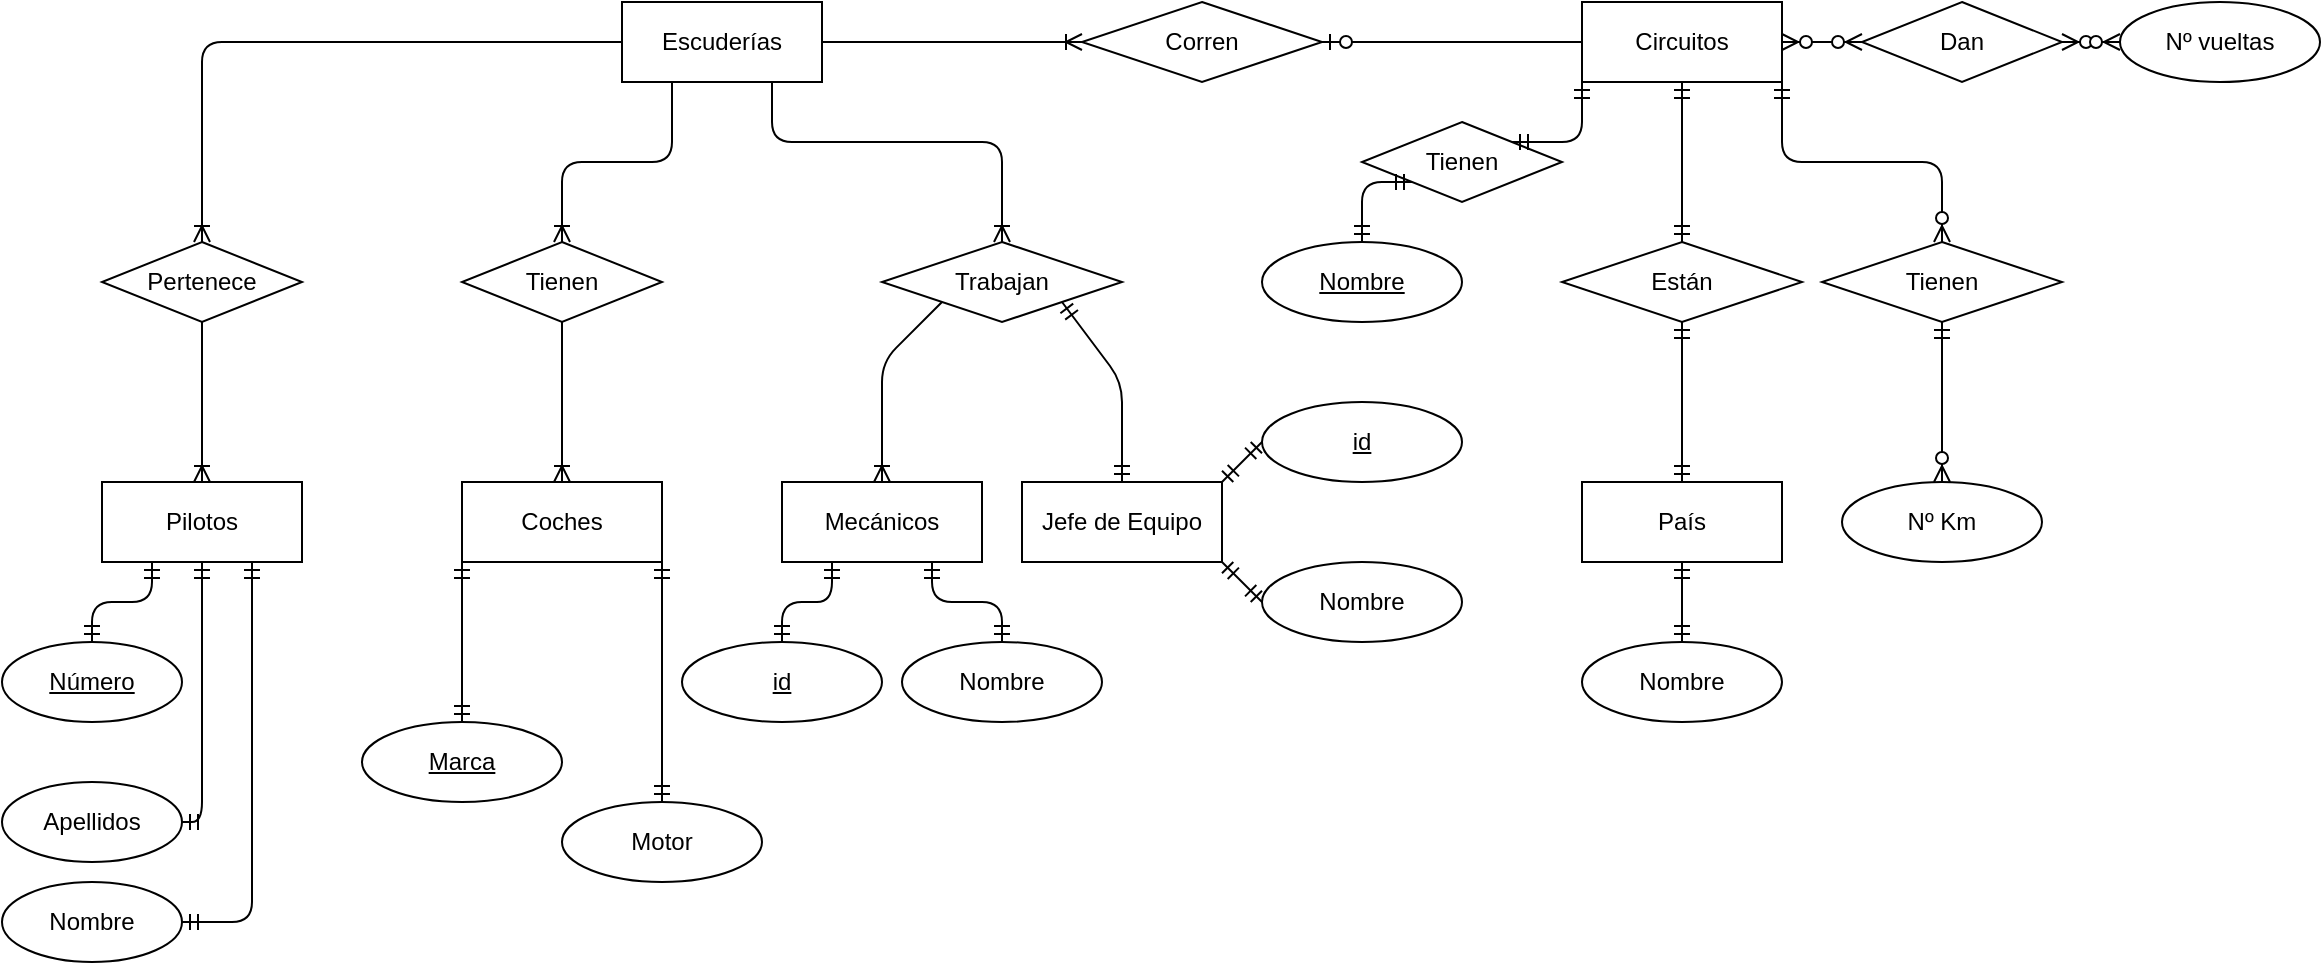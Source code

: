<mxfile version="13.6.4" type="github">
  <diagram id="R2lEEEUBdFMjLlhIrx00" name="Page-1">
    <mxGraphModel dx="1038" dy="585" grid="1" gridSize="10" guides="1" tooltips="1" connect="1" arrows="1" fold="1" page="1" pageScale="1" pageWidth="1169" pageHeight="827" math="0" shadow="0" extFonts="Permanent Marker^https://fonts.googleapis.com/css?family=Permanent+Marker">
      <root>
        <mxCell id="0" />
        <mxCell id="1" parent="0" />
        <mxCell id="U4um-OTRi30KTPcdBsrc-1" value="Escuderías" style="whiteSpace=wrap;html=1;align=center;" vertex="1" parent="1">
          <mxGeometry x="320" y="80" width="100" height="40" as="geometry" />
        </mxCell>
        <mxCell id="U4um-OTRi30KTPcdBsrc-2" value="Pilotos" style="whiteSpace=wrap;html=1;align=center;" vertex="1" parent="1">
          <mxGeometry x="60" y="320" width="100" height="40" as="geometry" />
        </mxCell>
        <mxCell id="U4um-OTRi30KTPcdBsrc-6" value="Pertenece" style="shape=rhombus;perimeter=rhombusPerimeter;whiteSpace=wrap;html=1;align=center;" vertex="1" parent="1">
          <mxGeometry x="60" y="200" width="100" height="40" as="geometry" />
        </mxCell>
        <mxCell id="U4um-OTRi30KTPcdBsrc-7" value="" style="fontSize=12;html=1;endArrow=ERoneToMany;exitX=0;exitY=0.5;exitDx=0;exitDy=0;entryX=0.5;entryY=0;entryDx=0;entryDy=0;" edge="1" parent="1" source="U4um-OTRi30KTPcdBsrc-1" target="U4um-OTRi30KTPcdBsrc-6">
          <mxGeometry width="100" height="100" relative="1" as="geometry">
            <mxPoint x="290" y="160" as="sourcePoint" />
            <mxPoint x="290" y="320" as="targetPoint" />
            <Array as="points">
              <mxPoint x="110" y="100" />
            </Array>
          </mxGeometry>
        </mxCell>
        <mxCell id="U4um-OTRi30KTPcdBsrc-10" value="" style="fontSize=12;html=1;endArrow=ERoneToMany;exitX=0.5;exitY=1;exitDx=0;exitDy=0;entryX=0.5;entryY=0;entryDx=0;entryDy=0;" edge="1" parent="1" source="U4um-OTRi30KTPcdBsrc-6" target="U4um-OTRi30KTPcdBsrc-2">
          <mxGeometry width="100" height="100" relative="1" as="geometry">
            <mxPoint x="370" y="350" as="sourcePoint" />
            <mxPoint x="470" y="250" as="targetPoint" />
          </mxGeometry>
        </mxCell>
        <mxCell id="U4um-OTRi30KTPcdBsrc-11" value="Tienen" style="shape=rhombus;perimeter=rhombusPerimeter;whiteSpace=wrap;html=1;align=center;" vertex="1" parent="1">
          <mxGeometry x="240" y="200" width="100" height="40" as="geometry" />
        </mxCell>
        <mxCell id="U4um-OTRi30KTPcdBsrc-12" value="Coches" style="whiteSpace=wrap;html=1;align=center;" vertex="1" parent="1">
          <mxGeometry x="240" y="320" width="100" height="40" as="geometry" />
        </mxCell>
        <mxCell id="U4um-OTRi30KTPcdBsrc-13" value="Trabajan" style="shape=rhombus;perimeter=rhombusPerimeter;whiteSpace=wrap;html=1;align=center;" vertex="1" parent="1">
          <mxGeometry x="450" y="200" width="120" height="40" as="geometry" />
        </mxCell>
        <mxCell id="U4um-OTRi30KTPcdBsrc-14" value="Mecánicos" style="whiteSpace=wrap;html=1;align=center;" vertex="1" parent="1">
          <mxGeometry x="400" y="320" width="100" height="40" as="geometry" />
        </mxCell>
        <mxCell id="U4um-OTRi30KTPcdBsrc-15" value="Jefe de Equipo" style="whiteSpace=wrap;html=1;align=center;" vertex="1" parent="1">
          <mxGeometry x="520" y="320" width="100" height="40" as="geometry" />
        </mxCell>
        <mxCell id="U4um-OTRi30KTPcdBsrc-16" value="Corren" style="shape=rhombus;perimeter=rhombusPerimeter;whiteSpace=wrap;html=1;align=center;" vertex="1" parent="1">
          <mxGeometry x="550" y="80" width="120" height="40" as="geometry" />
        </mxCell>
        <mxCell id="U4um-OTRi30KTPcdBsrc-17" value="Circuitos" style="whiteSpace=wrap;html=1;align=center;" vertex="1" parent="1">
          <mxGeometry x="800" y="80" width="100" height="40" as="geometry" />
        </mxCell>
        <mxCell id="U4um-OTRi30KTPcdBsrc-18" value="Están" style="shape=rhombus;perimeter=rhombusPerimeter;whiteSpace=wrap;html=1;align=center;" vertex="1" parent="1">
          <mxGeometry x="790" y="200" width="120" height="40" as="geometry" />
        </mxCell>
        <mxCell id="U4um-OTRi30KTPcdBsrc-19" value="País" style="whiteSpace=wrap;html=1;align=center;" vertex="1" parent="1">
          <mxGeometry x="800" y="320" width="100" height="40" as="geometry" />
        </mxCell>
        <mxCell id="U4um-OTRi30KTPcdBsrc-20" value="Tienen" style="shape=rhombus;perimeter=rhombusPerimeter;whiteSpace=wrap;html=1;align=center;" vertex="1" parent="1">
          <mxGeometry x="920" y="200" width="120" height="40" as="geometry" />
        </mxCell>
        <mxCell id="U4um-OTRi30KTPcdBsrc-22" value="Dan" style="shape=rhombus;perimeter=rhombusPerimeter;whiteSpace=wrap;html=1;align=center;" vertex="1" parent="1">
          <mxGeometry x="940" y="80" width="100" height="40" as="geometry" />
        </mxCell>
        <mxCell id="U4um-OTRi30KTPcdBsrc-24" value="" style="fontSize=12;html=1;endArrow=ERoneToMany;entryX=0.5;entryY=0;entryDx=0;entryDy=0;exitX=0.25;exitY=1;exitDx=0;exitDy=0;" edge="1" parent="1" source="U4um-OTRi30KTPcdBsrc-1" target="U4um-OTRi30KTPcdBsrc-11">
          <mxGeometry width="100" height="100" relative="1" as="geometry">
            <mxPoint x="370" y="260" as="sourcePoint" />
            <mxPoint x="470" y="160" as="targetPoint" />
            <Array as="points">
              <mxPoint x="345" y="160" />
              <mxPoint x="290" y="160" />
            </Array>
          </mxGeometry>
        </mxCell>
        <mxCell id="U4um-OTRi30KTPcdBsrc-25" value="" style="fontSize=12;html=1;endArrow=ERoneToMany;entryX=0.5;entryY=0;entryDx=0;entryDy=0;exitX=0.5;exitY=1;exitDx=0;exitDy=0;" edge="1" parent="1" source="U4um-OTRi30KTPcdBsrc-11" target="U4um-OTRi30KTPcdBsrc-12">
          <mxGeometry width="100" height="100" relative="1" as="geometry">
            <mxPoint x="380" y="130" as="sourcePoint" />
            <mxPoint x="300" y="210" as="targetPoint" />
          </mxGeometry>
        </mxCell>
        <mxCell id="U4um-OTRi30KTPcdBsrc-26" value="" style="fontSize=12;html=1;endArrow=ERoneToMany;entryX=0.5;entryY=0;entryDx=0;entryDy=0;exitX=0.75;exitY=1;exitDx=0;exitDy=0;" edge="1" parent="1" source="U4um-OTRi30KTPcdBsrc-1" target="U4um-OTRi30KTPcdBsrc-13">
          <mxGeometry width="100" height="100" relative="1" as="geometry">
            <mxPoint x="370" y="260" as="sourcePoint" />
            <mxPoint x="470" y="160" as="targetPoint" />
            <Array as="points">
              <mxPoint x="395" y="150" />
              <mxPoint x="510" y="150" />
            </Array>
          </mxGeometry>
        </mxCell>
        <mxCell id="U4um-OTRi30KTPcdBsrc-27" value="" style="fontSize=12;html=1;endArrow=ERoneToMany;entryX=0.5;entryY=0;entryDx=0;entryDy=0;exitX=0;exitY=1;exitDx=0;exitDy=0;" edge="1" parent="1" source="U4um-OTRi30KTPcdBsrc-13" target="U4um-OTRi30KTPcdBsrc-14">
          <mxGeometry width="100" height="100" relative="1" as="geometry">
            <mxPoint x="380" y="130" as="sourcePoint" />
            <mxPoint x="520" y="210" as="targetPoint" />
            <Array as="points">
              <mxPoint x="450" y="260" />
            </Array>
          </mxGeometry>
        </mxCell>
        <mxCell id="U4um-OTRi30KTPcdBsrc-28" value="" style="fontSize=12;html=1;endArrow=ERmandOne;startArrow=ERmandOne;exitX=0.5;exitY=0;exitDx=0;exitDy=0;entryX=1;entryY=1;entryDx=0;entryDy=0;" edge="1" parent="1" source="U4um-OTRi30KTPcdBsrc-15" target="U4um-OTRi30KTPcdBsrc-13">
          <mxGeometry width="100" height="100" relative="1" as="geometry">
            <mxPoint x="370" y="260" as="sourcePoint" />
            <mxPoint x="470" y="160" as="targetPoint" />
            <Array as="points">
              <mxPoint x="570" y="270" />
            </Array>
          </mxGeometry>
        </mxCell>
        <mxCell id="U4um-OTRi30KTPcdBsrc-29" value="" style="edgeStyle=entityRelationEdgeStyle;fontSize=12;html=1;endArrow=ERoneToMany;exitX=1;exitY=0.5;exitDx=0;exitDy=0;entryX=0;entryY=0.5;entryDx=0;entryDy=0;" edge="1" parent="1" source="U4um-OTRi30KTPcdBsrc-1" target="U4um-OTRi30KTPcdBsrc-16">
          <mxGeometry width="100" height="100" relative="1" as="geometry">
            <mxPoint x="550" y="260" as="sourcePoint" />
            <mxPoint x="650" y="160" as="targetPoint" />
          </mxGeometry>
        </mxCell>
        <mxCell id="U4um-OTRi30KTPcdBsrc-31" value="" style="fontSize=12;html=1;endArrow=ERzeroToOne;endFill=1;exitX=0;exitY=0.5;exitDx=0;exitDy=0;entryX=1;entryY=0.5;entryDx=0;entryDy=0;" edge="1" parent="1" source="U4um-OTRi30KTPcdBsrc-17" target="U4um-OTRi30KTPcdBsrc-16">
          <mxGeometry width="100" height="100" relative="1" as="geometry">
            <mxPoint x="550" y="260" as="sourcePoint" />
            <mxPoint x="690" y="60" as="targetPoint" />
          </mxGeometry>
        </mxCell>
        <mxCell id="U4um-OTRi30KTPcdBsrc-32" value="" style="fontSize=12;html=1;endArrow=ERzeroToMany;endFill=1;startArrow=ERzeroToMany;entryX=0;entryY=0.5;entryDx=0;entryDy=0;exitX=1;exitY=0.5;exitDx=0;exitDy=0;" edge="1" parent="1" source="U4um-OTRi30KTPcdBsrc-22" target="U4um-OTRi30KTPcdBsrc-51">
          <mxGeometry width="100" height="100" relative="1" as="geometry">
            <mxPoint x="860" y="260" as="sourcePoint" />
            <mxPoint x="1080" y="100" as="targetPoint" />
            <Array as="points" />
          </mxGeometry>
        </mxCell>
        <mxCell id="U4um-OTRi30KTPcdBsrc-33" value="" style="fontSize=12;html=1;endArrow=ERzeroToMany;endFill=1;startArrow=ERzeroToMany;entryX=0;entryY=0.5;entryDx=0;entryDy=0;exitX=1;exitY=0.5;exitDx=0;exitDy=0;" edge="1" parent="1" source="U4um-OTRi30KTPcdBsrc-17" target="U4um-OTRi30KTPcdBsrc-22">
          <mxGeometry width="100" height="100" relative="1" as="geometry">
            <mxPoint x="1050" y="110" as="sourcePoint" />
            <mxPoint x="1090" y="110" as="targetPoint" />
          </mxGeometry>
        </mxCell>
        <mxCell id="U4um-OTRi30KTPcdBsrc-34" value="" style="fontSize=12;html=1;endArrow=ERmandOne;startArrow=ERmandOne;entryX=0.5;entryY=1;entryDx=0;entryDy=0;exitX=0.5;exitY=0;exitDx=0;exitDy=0;" edge="1" parent="1" source="U4um-OTRi30KTPcdBsrc-18" target="U4um-OTRi30KTPcdBsrc-17">
          <mxGeometry width="100" height="100" relative="1" as="geometry">
            <mxPoint x="860" y="260" as="sourcePoint" />
            <mxPoint x="960" y="160" as="targetPoint" />
          </mxGeometry>
        </mxCell>
        <mxCell id="U4um-OTRi30KTPcdBsrc-35" value="" style="fontSize=12;html=1;endArrow=ERmandOne;startArrow=ERmandOne;entryX=0.5;entryY=1;entryDx=0;entryDy=0;exitX=0.5;exitY=0;exitDx=0;exitDy=0;" edge="1" parent="1" source="U4um-OTRi30KTPcdBsrc-19" target="U4um-OTRi30KTPcdBsrc-18">
          <mxGeometry width="100" height="100" relative="1" as="geometry">
            <mxPoint x="860" y="210" as="sourcePoint" />
            <mxPoint x="860" y="130" as="targetPoint" />
          </mxGeometry>
        </mxCell>
        <mxCell id="U4um-OTRi30KTPcdBsrc-37" value="" style="fontSize=12;html=1;endArrow=ERzeroToMany;startArrow=ERmandOne;exitX=0.5;exitY=1;exitDx=0;exitDy=0;entryX=0.5;entryY=0;entryDx=0;entryDy=0;" edge="1" parent="1" source="U4um-OTRi30KTPcdBsrc-20">
          <mxGeometry width="100" height="100" relative="1" as="geometry">
            <mxPoint x="860" y="260" as="sourcePoint" />
            <mxPoint x="980" y="320" as="targetPoint" />
          </mxGeometry>
        </mxCell>
        <mxCell id="U4um-OTRi30KTPcdBsrc-38" value="" style="fontSize=12;html=1;endArrow=ERzeroToMany;startArrow=ERmandOne;exitX=1;exitY=1;exitDx=0;exitDy=0;entryX=0.5;entryY=0;entryDx=0;entryDy=0;" edge="1" parent="1" source="U4um-OTRi30KTPcdBsrc-17" target="U4um-OTRi30KTPcdBsrc-20">
          <mxGeometry width="100" height="100" relative="1" as="geometry">
            <mxPoint x="990" y="270" as="sourcePoint" />
            <mxPoint x="990" y="330" as="targetPoint" />
            <Array as="points">
              <mxPoint x="900" y="160" />
              <mxPoint x="980" y="160" />
            </Array>
          </mxGeometry>
        </mxCell>
        <mxCell id="U4um-OTRi30KTPcdBsrc-39" value="Número" style="ellipse;whiteSpace=wrap;html=1;align=center;fontStyle=4;" vertex="1" parent="1">
          <mxGeometry x="10" y="400" width="90" height="40" as="geometry" />
        </mxCell>
        <mxCell id="U4um-OTRi30KTPcdBsrc-40" value="Marca" style="ellipse;whiteSpace=wrap;html=1;align=center;fontStyle=4;" vertex="1" parent="1">
          <mxGeometry x="190" y="440" width="100" height="40" as="geometry" />
        </mxCell>
        <mxCell id="U4um-OTRi30KTPcdBsrc-41" value="id" style="ellipse;whiteSpace=wrap;html=1;align=center;fontStyle=4;" vertex="1" parent="1">
          <mxGeometry x="350" y="400" width="100" height="40" as="geometry" />
        </mxCell>
        <mxCell id="U4um-OTRi30KTPcdBsrc-42" value="id" style="ellipse;whiteSpace=wrap;html=1;align=center;fontStyle=4;" vertex="1" parent="1">
          <mxGeometry x="640" y="280" width="100" height="40" as="geometry" />
        </mxCell>
        <mxCell id="U4um-OTRi30KTPcdBsrc-45" value="Apellidos" style="ellipse;whiteSpace=wrap;html=1;align=center;" vertex="1" parent="1">
          <mxGeometry x="10" y="470" width="90" height="40" as="geometry" />
        </mxCell>
        <mxCell id="U4um-OTRi30KTPcdBsrc-46" value="Nombre" style="ellipse;whiteSpace=wrap;html=1;align=center;" vertex="1" parent="1">
          <mxGeometry x="10" y="520" width="90" height="40" as="geometry" />
        </mxCell>
        <mxCell id="U4um-OTRi30KTPcdBsrc-47" value="" style="edgeStyle=orthogonalEdgeStyle;fontSize=12;html=1;endArrow=ERmandOne;startArrow=ERmandOne;entryX=0.25;entryY=1;entryDx=0;entryDy=0;exitX=0.5;exitY=0;exitDx=0;exitDy=0;" edge="1" parent="1" source="U4um-OTRi30KTPcdBsrc-39" target="U4um-OTRi30KTPcdBsrc-2">
          <mxGeometry width="100" height="100" relative="1" as="geometry">
            <mxPoint x="440" y="530" as="sourcePoint" />
            <mxPoint x="540" y="430" as="targetPoint" />
          </mxGeometry>
        </mxCell>
        <mxCell id="U4um-OTRi30KTPcdBsrc-49" value="" style="edgeStyle=orthogonalEdgeStyle;fontSize=12;html=1;endArrow=ERmandOne;startArrow=ERmandOne;entryX=0.75;entryY=1;entryDx=0;entryDy=0;exitX=1;exitY=0.5;exitDx=0;exitDy=0;" edge="1" parent="1" source="U4um-OTRi30KTPcdBsrc-46" target="U4um-OTRi30KTPcdBsrc-2">
          <mxGeometry width="100" height="100" relative="1" as="geometry">
            <mxPoint x="60" y="410" as="sourcePoint" />
            <mxPoint x="88.8" y="372.8" as="targetPoint" />
          </mxGeometry>
        </mxCell>
        <mxCell id="U4um-OTRi30KTPcdBsrc-50" value="" style="edgeStyle=orthogonalEdgeStyle;fontSize=12;html=1;endArrow=ERmandOne;startArrow=ERmandOne;entryX=0.5;entryY=1;entryDx=0;entryDy=0;exitX=1;exitY=0.5;exitDx=0;exitDy=0;" edge="1" parent="1" source="U4um-OTRi30KTPcdBsrc-45" target="U4um-OTRi30KTPcdBsrc-2">
          <mxGeometry width="100" height="100" relative="1" as="geometry">
            <mxPoint x="70" y="420" as="sourcePoint" />
            <mxPoint x="98.8" y="382.8" as="targetPoint" />
            <Array as="points">
              <mxPoint x="110" y="490" />
            </Array>
          </mxGeometry>
        </mxCell>
        <mxCell id="U4um-OTRi30KTPcdBsrc-51" value="Nº vueltas" style="ellipse;whiteSpace=wrap;html=1;align=center;" vertex="1" parent="1">
          <mxGeometry x="1069" y="80" width="100" height="40" as="geometry" />
        </mxCell>
        <mxCell id="U4um-OTRi30KTPcdBsrc-52" value="Nº Km" style="ellipse;whiteSpace=wrap;html=1;align=center;" vertex="1" parent="1">
          <mxGeometry x="930" y="320" width="100" height="40" as="geometry" />
        </mxCell>
        <mxCell id="U4um-OTRi30KTPcdBsrc-53" value="" style="fontSize=12;html=1;endArrow=ERmandOne;startArrow=ERmandOne;exitX=0.5;exitY=0;exitDx=0;exitDy=0;entryX=0.5;entryY=1;entryDx=0;entryDy=0;" edge="1" parent="1" source="U4um-OTRi30KTPcdBsrc-67" target="U4um-OTRi30KTPcdBsrc-19">
          <mxGeometry width="100" height="100" relative="1" as="geometry">
            <mxPoint x="850" y="394" as="sourcePoint" />
            <mxPoint x="970" y="250" as="targetPoint" />
          </mxGeometry>
        </mxCell>
        <mxCell id="U4um-OTRi30KTPcdBsrc-54" value="Nombre" style="ellipse;whiteSpace=wrap;html=1;align=center;" vertex="1" parent="1">
          <mxGeometry x="460" y="400" width="100" height="40" as="geometry" />
        </mxCell>
        <mxCell id="U4um-OTRi30KTPcdBsrc-55" value="Nombre" style="ellipse;whiteSpace=wrap;html=1;align=center;" vertex="1" parent="1">
          <mxGeometry x="640" y="360" width="100" height="40" as="geometry" />
        </mxCell>
        <mxCell id="U4um-OTRi30KTPcdBsrc-56" value="" style="fontSize=12;html=1;endArrow=ERmandOne;startArrow=ERmandOne;entryX=0.25;entryY=1;entryDx=0;entryDy=0;exitX=0.5;exitY=0;exitDx=0;exitDy=0;" edge="1" parent="1" source="U4um-OTRi30KTPcdBsrc-41" target="U4um-OTRi30KTPcdBsrc-14">
          <mxGeometry width="100" height="100" relative="1" as="geometry">
            <mxPoint x="490" y="350" as="sourcePoint" />
            <mxPoint x="590" y="250" as="targetPoint" />
            <Array as="points">
              <mxPoint x="400" y="380" />
              <mxPoint x="425" y="380" />
            </Array>
          </mxGeometry>
        </mxCell>
        <mxCell id="U4um-OTRi30KTPcdBsrc-57" value="" style="fontSize=12;html=1;endArrow=ERmandOne;startArrow=ERmandOne;entryX=0.75;entryY=1;entryDx=0;entryDy=0;exitX=0.5;exitY=0;exitDx=0;exitDy=0;" edge="1" parent="1" source="U4um-OTRi30KTPcdBsrc-54" target="U4um-OTRi30KTPcdBsrc-14">
          <mxGeometry width="100" height="100" relative="1" as="geometry">
            <mxPoint x="410" y="410" as="sourcePoint" />
            <mxPoint x="435" y="370" as="targetPoint" />
            <Array as="points">
              <mxPoint x="510" y="380" />
              <mxPoint x="475" y="380" />
            </Array>
          </mxGeometry>
        </mxCell>
        <mxCell id="U4um-OTRi30KTPcdBsrc-58" value="" style="fontSize=12;html=1;endArrow=ERmandOne;startArrow=ERmandOne;entryX=1;entryY=0;entryDx=0;entryDy=0;exitX=0;exitY=0.5;exitDx=0;exitDy=0;" edge="1" parent="1" source="U4um-OTRi30KTPcdBsrc-42" target="U4um-OTRi30KTPcdBsrc-15">
          <mxGeometry width="100" height="100" relative="1" as="geometry">
            <mxPoint x="520" y="410" as="sourcePoint" />
            <mxPoint x="485" y="370" as="targetPoint" />
          </mxGeometry>
        </mxCell>
        <mxCell id="U4um-OTRi30KTPcdBsrc-59" value="" style="fontSize=12;html=1;endArrow=ERmandOne;startArrow=ERmandOne;entryX=1;entryY=1;entryDx=0;entryDy=0;exitX=0;exitY=0.5;exitDx=0;exitDy=0;" edge="1" parent="1" source="U4um-OTRi30KTPcdBsrc-55" target="U4um-OTRi30KTPcdBsrc-15">
          <mxGeometry width="100" height="100" relative="1" as="geometry">
            <mxPoint x="530" y="420" as="sourcePoint" />
            <mxPoint x="495" y="380" as="targetPoint" />
          </mxGeometry>
        </mxCell>
        <mxCell id="U4um-OTRi30KTPcdBsrc-60" value="Motor" style="ellipse;whiteSpace=wrap;html=1;align=center;" vertex="1" parent="1">
          <mxGeometry x="290" y="480" width="100" height="40" as="geometry" />
        </mxCell>
        <mxCell id="U4um-OTRi30KTPcdBsrc-61" value="" style="fontSize=12;html=1;endArrow=ERmandOne;startArrow=ERmandOne;entryX=0;entryY=1;entryDx=0;entryDy=0;exitX=0.5;exitY=0;exitDx=0;exitDy=0;" edge="1" parent="1" source="U4um-OTRi30KTPcdBsrc-40" target="U4um-OTRi30KTPcdBsrc-12">
          <mxGeometry width="100" height="100" relative="1" as="geometry">
            <mxPoint x="490" y="350" as="sourcePoint" />
            <mxPoint x="590" y="250" as="targetPoint" />
          </mxGeometry>
        </mxCell>
        <mxCell id="U4um-OTRi30KTPcdBsrc-62" value="" style="fontSize=12;html=1;endArrow=ERmandOne;startArrow=ERmandOne;entryX=1;entryY=1;entryDx=0;entryDy=0;exitX=0.5;exitY=0;exitDx=0;exitDy=0;" edge="1" parent="1" source="U4um-OTRi30KTPcdBsrc-60" target="U4um-OTRi30KTPcdBsrc-12">
          <mxGeometry width="100" height="100" relative="1" as="geometry">
            <mxPoint x="220" y="403.5" as="sourcePoint" />
            <mxPoint x="250" y="370" as="targetPoint" />
          </mxGeometry>
        </mxCell>
        <mxCell id="U4um-OTRi30KTPcdBsrc-63" value="Tienen" style="shape=rhombus;perimeter=rhombusPerimeter;whiteSpace=wrap;html=1;align=center;" vertex="1" parent="1">
          <mxGeometry x="690" y="140" width="100" height="40" as="geometry" />
        </mxCell>
        <mxCell id="U4um-OTRi30KTPcdBsrc-64" value="Nombre" style="ellipse;whiteSpace=wrap;html=1;align=center;fontStyle=4;" vertex="1" parent="1">
          <mxGeometry x="640" y="200" width="100" height="40" as="geometry" />
        </mxCell>
        <mxCell id="U4um-OTRi30KTPcdBsrc-65" value="" style="fontSize=12;html=1;endArrow=ERmandOne;startArrow=ERmandOne;entryX=1;entryY=0;entryDx=0;entryDy=0;exitX=0;exitY=1;exitDx=0;exitDy=0;" edge="1" parent="1" source="U4um-OTRi30KTPcdBsrc-17" target="U4um-OTRi30KTPcdBsrc-63">
          <mxGeometry width="100" height="100" relative="1" as="geometry">
            <mxPoint x="740" y="350" as="sourcePoint" />
            <mxPoint x="840" y="250" as="targetPoint" />
            <Array as="points">
              <mxPoint x="800" y="150" />
            </Array>
          </mxGeometry>
        </mxCell>
        <mxCell id="U4um-OTRi30KTPcdBsrc-66" value="" style="fontSize=12;html=1;endArrow=ERmandOne;startArrow=ERmandOne;entryX=0;entryY=1;entryDx=0;entryDy=0;exitX=0.5;exitY=0;exitDx=0;exitDy=0;" edge="1" parent="1" source="U4um-OTRi30KTPcdBsrc-64" target="U4um-OTRi30KTPcdBsrc-63">
          <mxGeometry width="100" height="100" relative="1" as="geometry">
            <mxPoint x="750" y="360" as="sourcePoint" />
            <mxPoint x="850" y="260" as="targetPoint" />
            <Array as="points">
              <mxPoint x="690" y="170" />
            </Array>
          </mxGeometry>
        </mxCell>
        <mxCell id="U4um-OTRi30KTPcdBsrc-67" value="Nombre" style="ellipse;whiteSpace=wrap;html=1;align=center;" vertex="1" parent="1">
          <mxGeometry x="800" y="400" width="100" height="40" as="geometry" />
        </mxCell>
      </root>
    </mxGraphModel>
  </diagram>
</mxfile>
